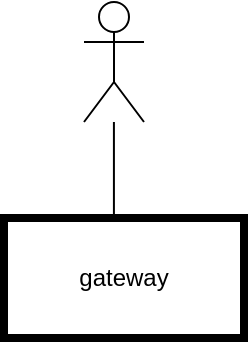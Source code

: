<mxfile version="12.8.5" type="github">
  <diagram id="iY2sE6skd7WF5RvVRHLC" name="第 1 页">
    <mxGraphModel dx="868" dy="450" grid="1" gridSize="10" guides="1" tooltips="1" connect="1" arrows="1" fold="1" page="1" pageScale="1" pageWidth="827" pageHeight="1169" math="0" shadow="0">
      <root>
        <mxCell id="0" />
        <mxCell id="1" parent="0" />
        <mxCell id="JlYhUy0kMLDr1YmaYAZP-4" style="edgeStyle=orthogonalEdgeStyle;rounded=0;orthogonalLoop=1;jettySize=auto;html=1;entryX=0.458;entryY=0.167;entryDx=0;entryDy=0;entryPerimeter=0;" edge="1" parent="1" source="JlYhUy0kMLDr1YmaYAZP-2" target="JlYhUy0kMLDr1YmaYAZP-3">
          <mxGeometry relative="1" as="geometry" />
        </mxCell>
        <mxCell id="JlYhUy0kMLDr1YmaYAZP-2" value="" style="shape=umlActor;verticalLabelPosition=bottom;labelBackgroundColor=#ffffff;verticalAlign=top;html=1;outlineConnect=0;" vertex="1" parent="1">
          <mxGeometry x="320" y="40" width="30" height="60" as="geometry" />
        </mxCell>
        <mxCell id="JlYhUy0kMLDr1YmaYAZP-3" value="gateway" style="rounded=0;whiteSpace=wrap;html=1;strokeWidth=4;" vertex="1" parent="1">
          <mxGeometry x="280" y="148" width="120" height="60" as="geometry" />
        </mxCell>
      </root>
    </mxGraphModel>
  </diagram>
</mxfile>

